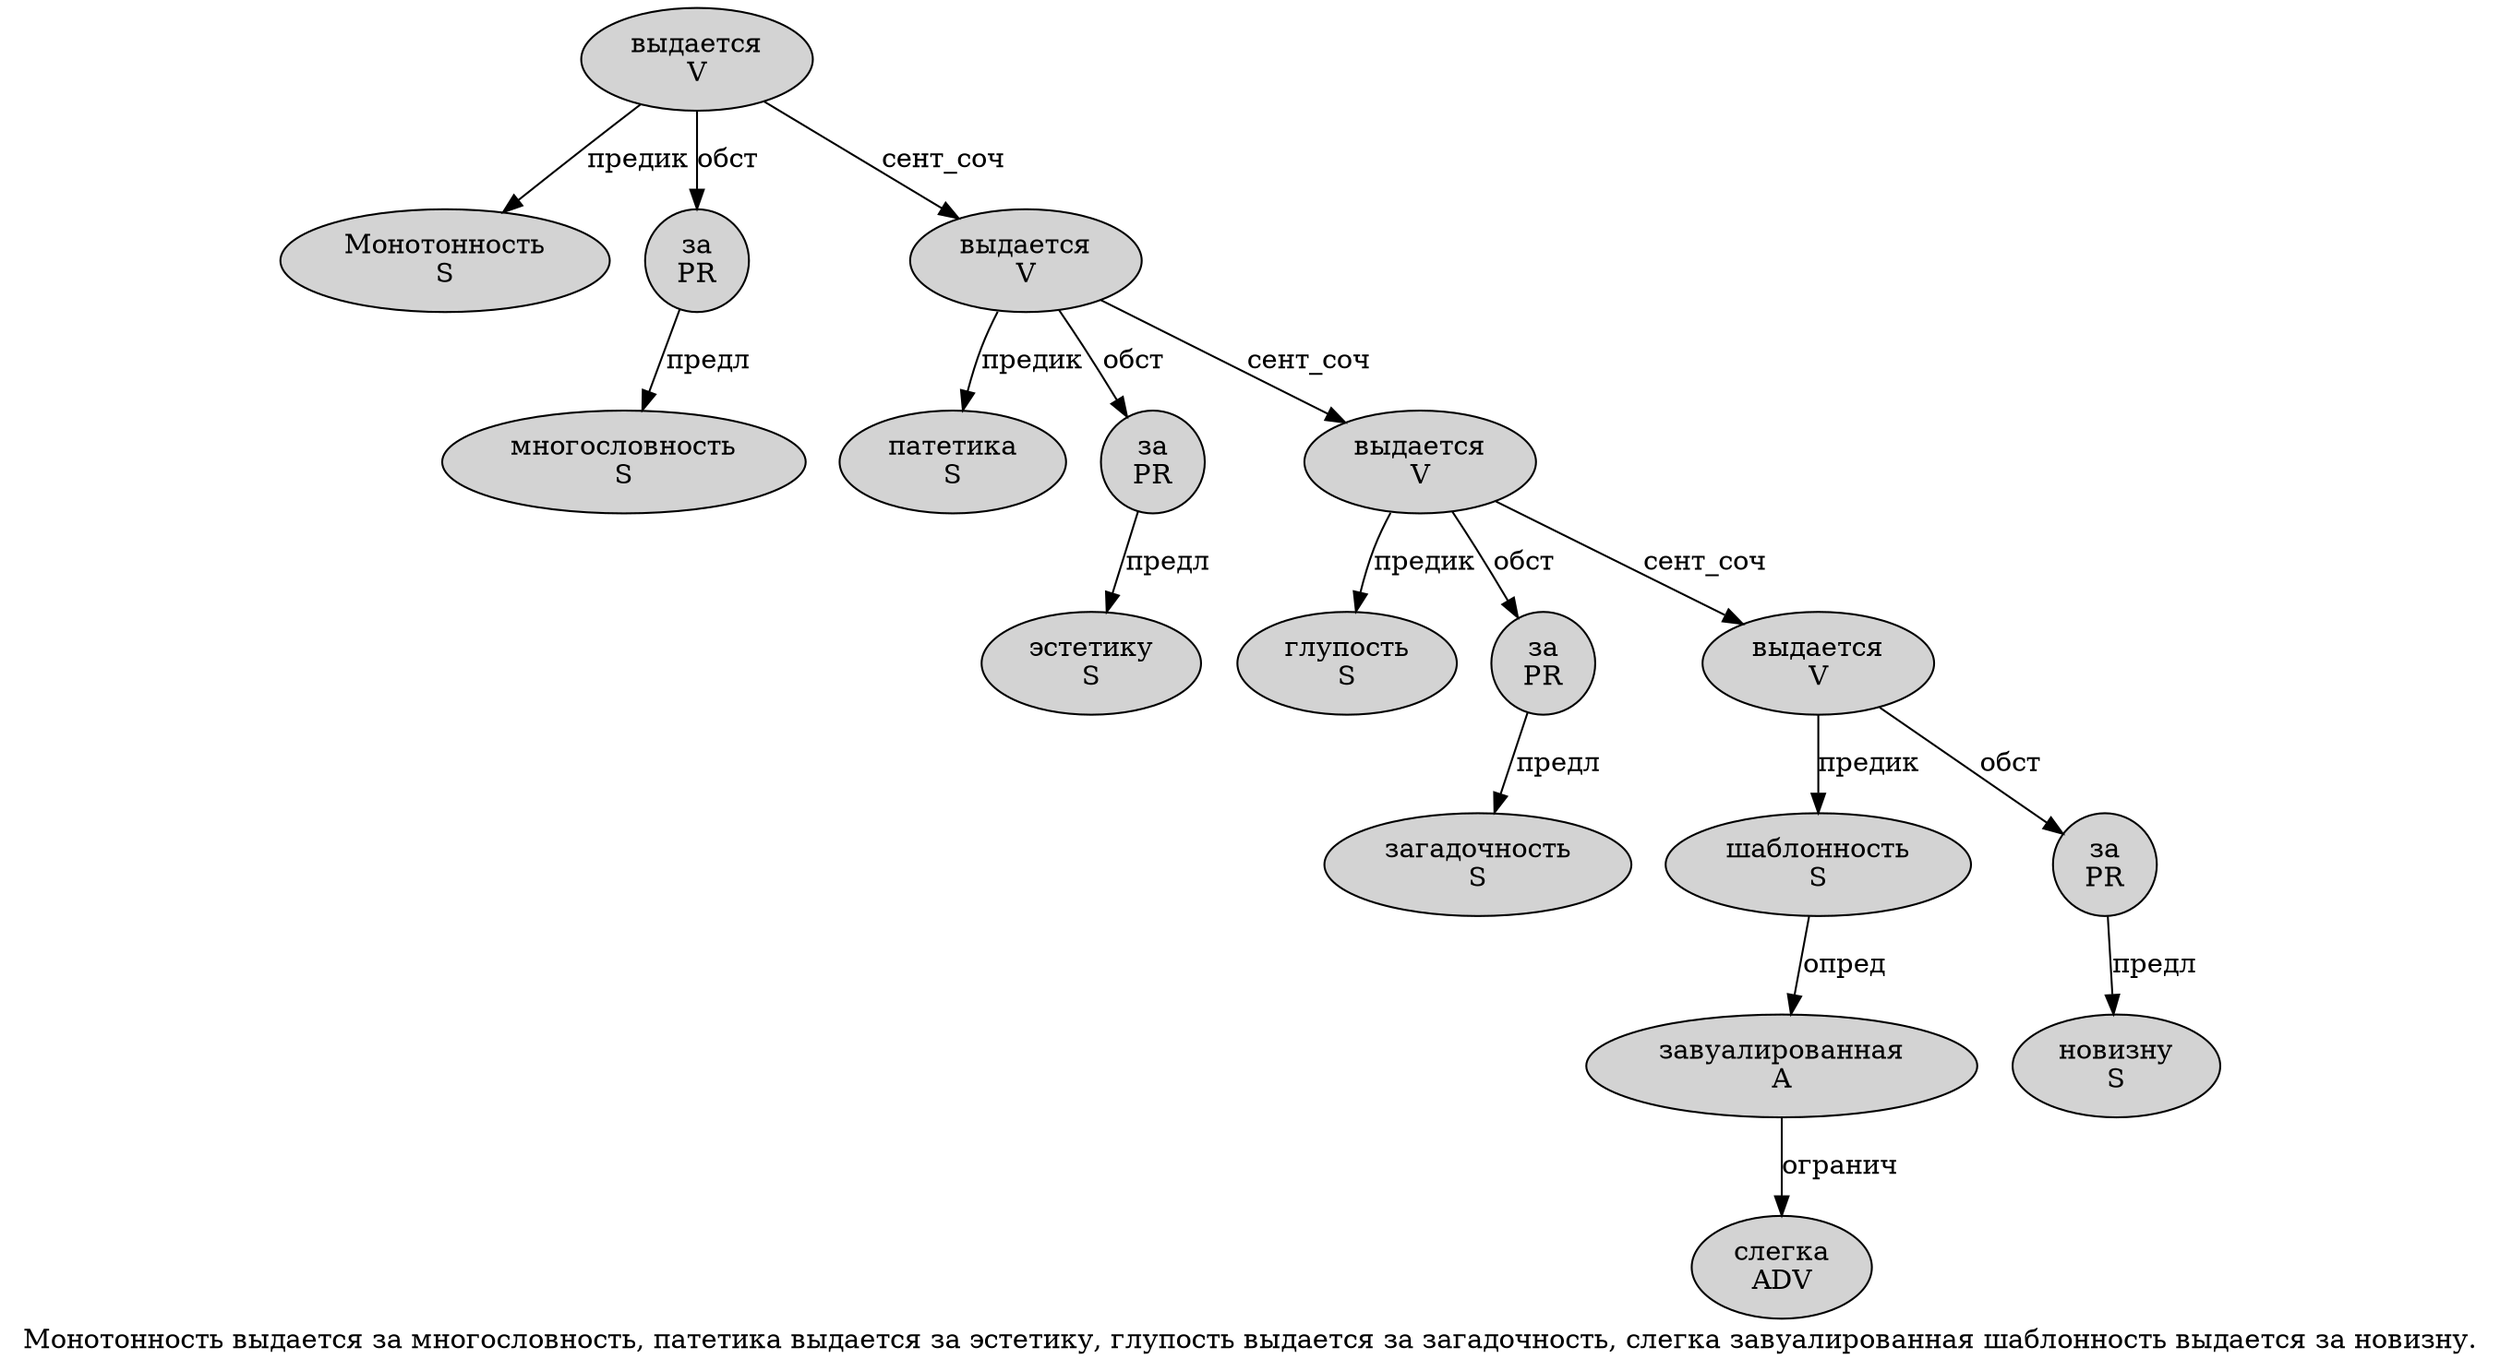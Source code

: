 digraph SENTENCE_2621 {
	graph [label="Монотонность выдается за многословность, патетика выдается за эстетику, глупость выдается за загадочность, слегка завуалированная шаблонность выдается за новизну."]
	node [style=filled]
		0 [label="Монотонность
S" color="" fillcolor=lightgray penwidth=1 shape=ellipse]
		1 [label="выдается
V" color="" fillcolor=lightgray penwidth=1 shape=ellipse]
		2 [label="за
PR" color="" fillcolor=lightgray penwidth=1 shape=ellipse]
		3 [label="многословность
S" color="" fillcolor=lightgray penwidth=1 shape=ellipse]
		5 [label="патетика
S" color="" fillcolor=lightgray penwidth=1 shape=ellipse]
		6 [label="выдается
V" color="" fillcolor=lightgray penwidth=1 shape=ellipse]
		7 [label="за
PR" color="" fillcolor=lightgray penwidth=1 shape=ellipse]
		8 [label="эстетику
S" color="" fillcolor=lightgray penwidth=1 shape=ellipse]
		10 [label="глупость
S" color="" fillcolor=lightgray penwidth=1 shape=ellipse]
		11 [label="выдается
V" color="" fillcolor=lightgray penwidth=1 shape=ellipse]
		12 [label="за
PR" color="" fillcolor=lightgray penwidth=1 shape=ellipse]
		13 [label="загадочность
S" color="" fillcolor=lightgray penwidth=1 shape=ellipse]
		15 [label="слегка
ADV" color="" fillcolor=lightgray penwidth=1 shape=ellipse]
		16 [label="завуалированная
A" color="" fillcolor=lightgray penwidth=1 shape=ellipse]
		17 [label="шаблонность
S" color="" fillcolor=lightgray penwidth=1 shape=ellipse]
		18 [label="выдается
V" color="" fillcolor=lightgray penwidth=1 shape=ellipse]
		19 [label="за
PR" color="" fillcolor=lightgray penwidth=1 shape=ellipse]
		20 [label="новизну
S" color="" fillcolor=lightgray penwidth=1 shape=ellipse]
			6 -> 5 [label="предик"]
			6 -> 7 [label="обст"]
			6 -> 11 [label="сент_соч"]
			12 -> 13 [label="предл"]
			16 -> 15 [label="огранич"]
			11 -> 10 [label="предик"]
			11 -> 12 [label="обст"]
			11 -> 18 [label="сент_соч"]
			18 -> 17 [label="предик"]
			18 -> 19 [label="обст"]
			7 -> 8 [label="предл"]
			17 -> 16 [label="опред"]
			2 -> 3 [label="предл"]
			1 -> 0 [label="предик"]
			1 -> 2 [label="обст"]
			1 -> 6 [label="сент_соч"]
			19 -> 20 [label="предл"]
}